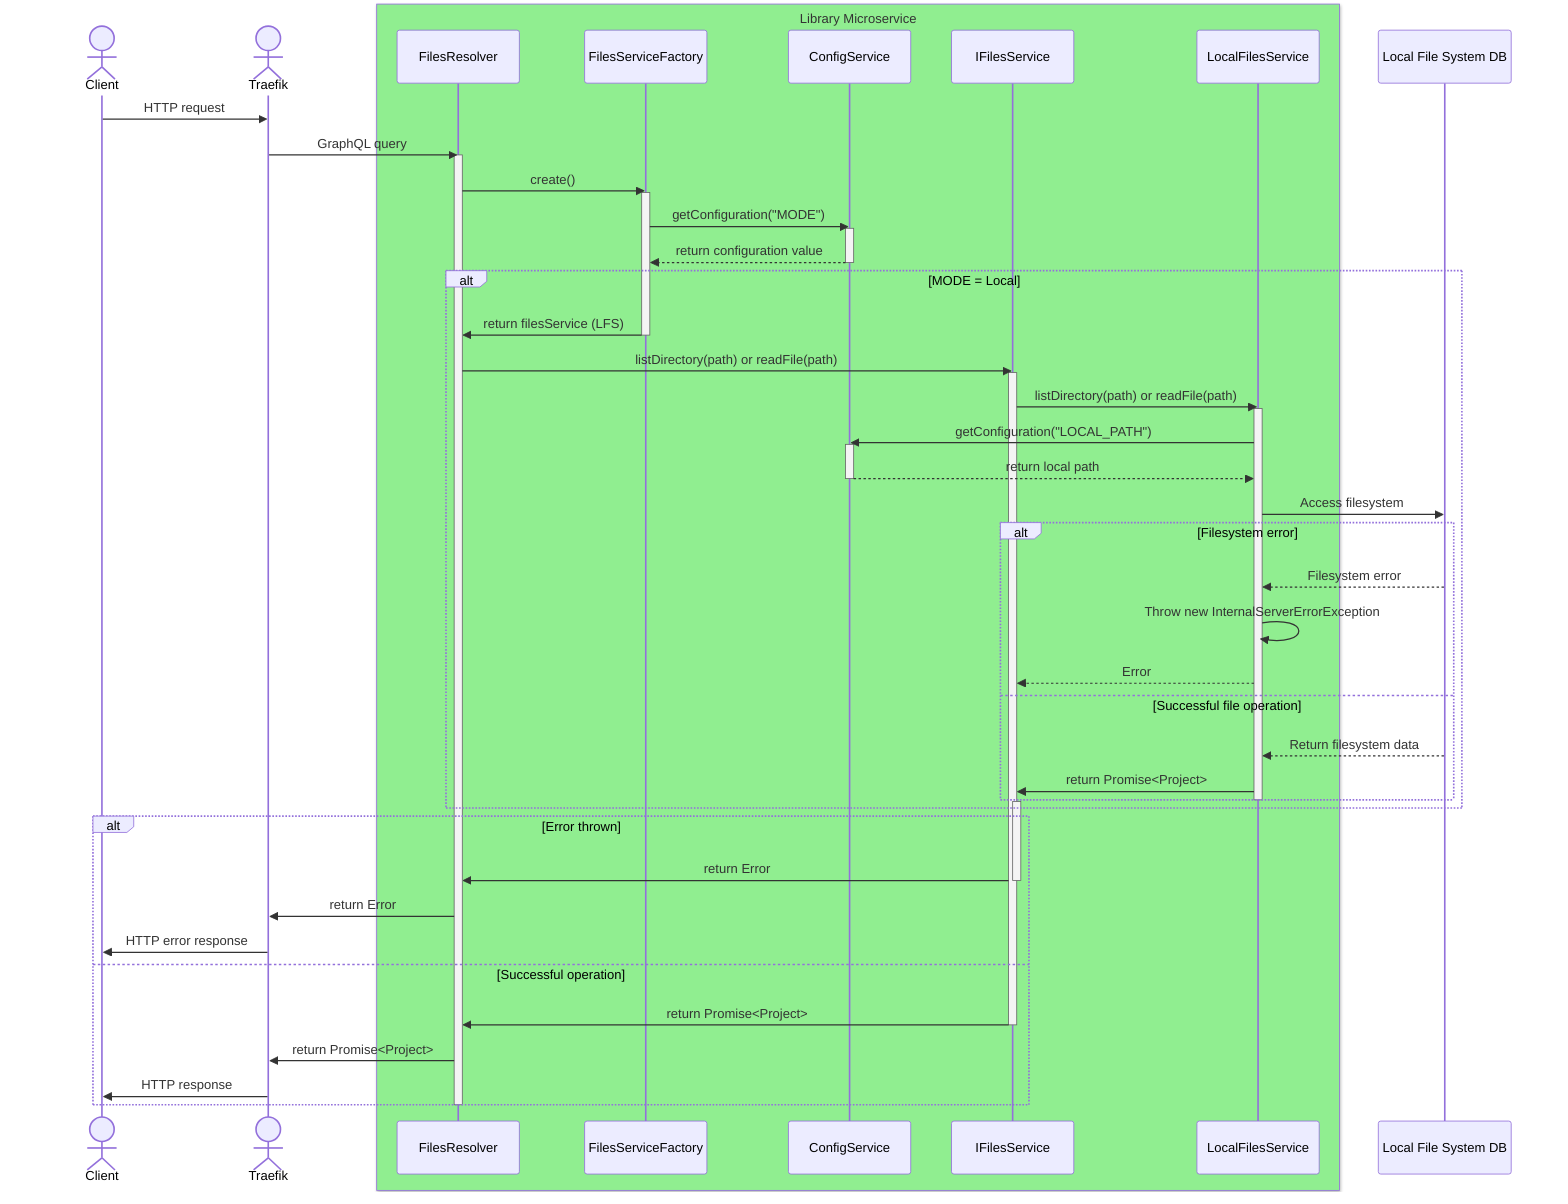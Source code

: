 sequenceDiagram
    actor Client
    actor Traefik

    box LightGreen Library Microservice
    participant FR as FilesResolver
    participant FSF as FilesServiceFactory
    participant CS as ConfigService
    participant IFS as IFilesService
    participant LFS as LocalFilesService
    end

    participant FS as Local File System DB

    Client ->> Traefik : HTTP request
    Traefik ->> FR : GraphQL query
    activate FR

    FR ->> FSF : create()
    activate FSF

    FSF ->> CS : getConfiguration("MODE")
    activate CS

    CS -->> FSF : return configuration value
    deactivate CS

    alt MODE = Local
    FSF ->> FR : return filesService (LFS)
    deactivate FSF

    FR ->> IFS : listDirectory(path) or readFile(path)
    activate IFS

    IFS ->> LFS : listDirectory(path) or readFile(path)
    activate LFS

    LFS ->> CS : getConfiguration("LOCAL_PATH")
    activate CS

    CS -->> LFS : return local path
    deactivate CS

    LFS ->> FS : Access filesystem
    alt Filesystem error
        FS -->> LFS : Filesystem error
        LFS ->> LFS : Throw new InternalServerErrorException
        LFS -->> IFS : Error
    else Successful file operation
        FS -->> LFS : Return filesystem data
        LFS ->> IFS : return Promise<Project>
    end
    deactivate LFS
    activate IFS
    end

    alt Error thrown
    IFS ->> FR : return Error
    deactivate IFS
    FR ->> Traefik : return Error
    Traefik ->> Client : HTTP error response
    else Successful operation
    IFS ->> FR : return Promise<Project>
    deactivate IFS
    FR ->> Traefik : return Promise<Project>
    Traefik ->> Client : HTTP response
    end

    deactivate FR